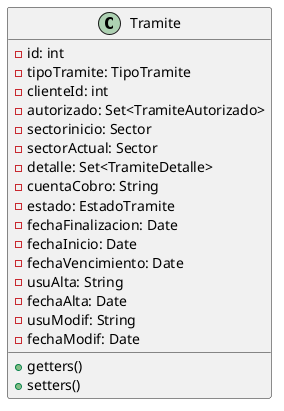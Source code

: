 @startuml Tramite

class Tramite{
 -id: int
 -tipoTramite: TipoTramite
 -clienteId: int
 -autorizado: Set<TramiteAutorizado>
 -sectorinicio: Sector
 -sectorActual: Sector
 -detalle: Set<TramiteDetalle>
 -cuentaCobro: String
 -estado: EstadoTramite
 -fechaFinalizacion: Date
 -fechaInicio: Date
 -fechaVencimiento: Date
 -usuAlta: String
 -fechaAlta: Date
 -usuModif: String
 -fechaModif: Date
 +getters()
 +setters()
}

@enduml